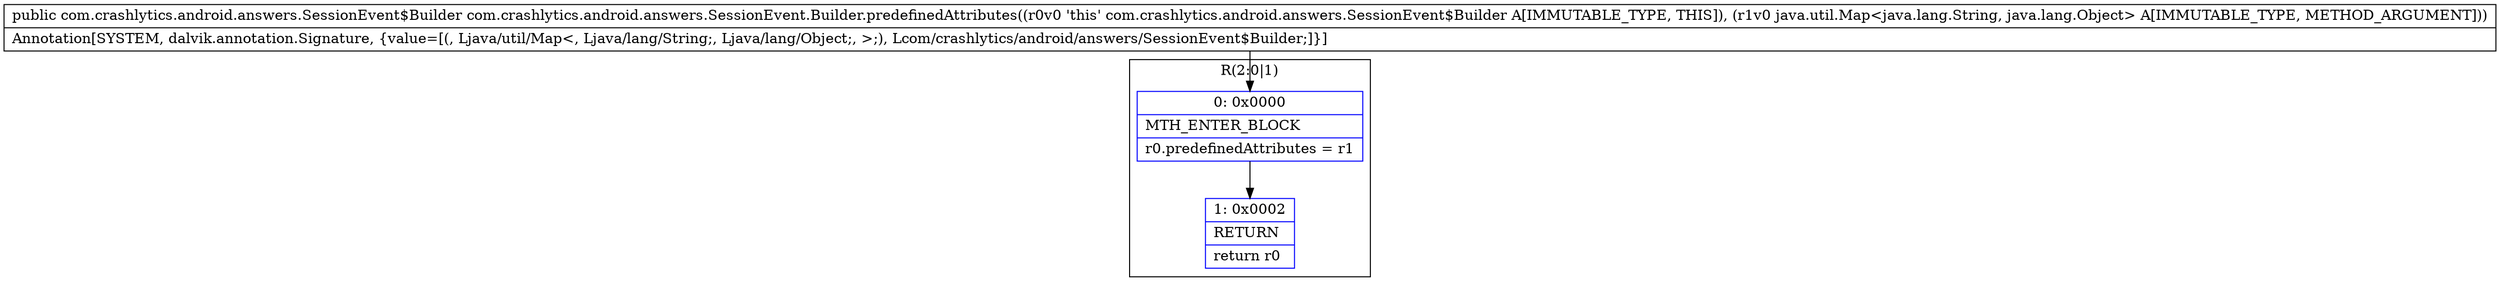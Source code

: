 digraph "CFG forcom.crashlytics.android.answers.SessionEvent.Builder.predefinedAttributes(Ljava\/util\/Map;)Lcom\/crashlytics\/android\/answers\/SessionEvent$Builder;" {
subgraph cluster_Region_1436760323 {
label = "R(2:0|1)";
node [shape=record,color=blue];
Node_0 [shape=record,label="{0\:\ 0x0000|MTH_ENTER_BLOCK\l|r0.predefinedAttributes = r1\l}"];
Node_1 [shape=record,label="{1\:\ 0x0002|RETURN\l|return r0\l}"];
}
MethodNode[shape=record,label="{public com.crashlytics.android.answers.SessionEvent$Builder com.crashlytics.android.answers.SessionEvent.Builder.predefinedAttributes((r0v0 'this' com.crashlytics.android.answers.SessionEvent$Builder A[IMMUTABLE_TYPE, THIS]), (r1v0 java.util.Map\<java.lang.String, java.lang.Object\> A[IMMUTABLE_TYPE, METHOD_ARGUMENT]))  | Annotation[SYSTEM, dalvik.annotation.Signature, \{value=[(, Ljava\/util\/Map\<, Ljava\/lang\/String;, Ljava\/lang\/Object;, \>;), Lcom\/crashlytics\/android\/answers\/SessionEvent$Builder;]\}]\l}"];
MethodNode -> Node_0;
Node_0 -> Node_1;
}

